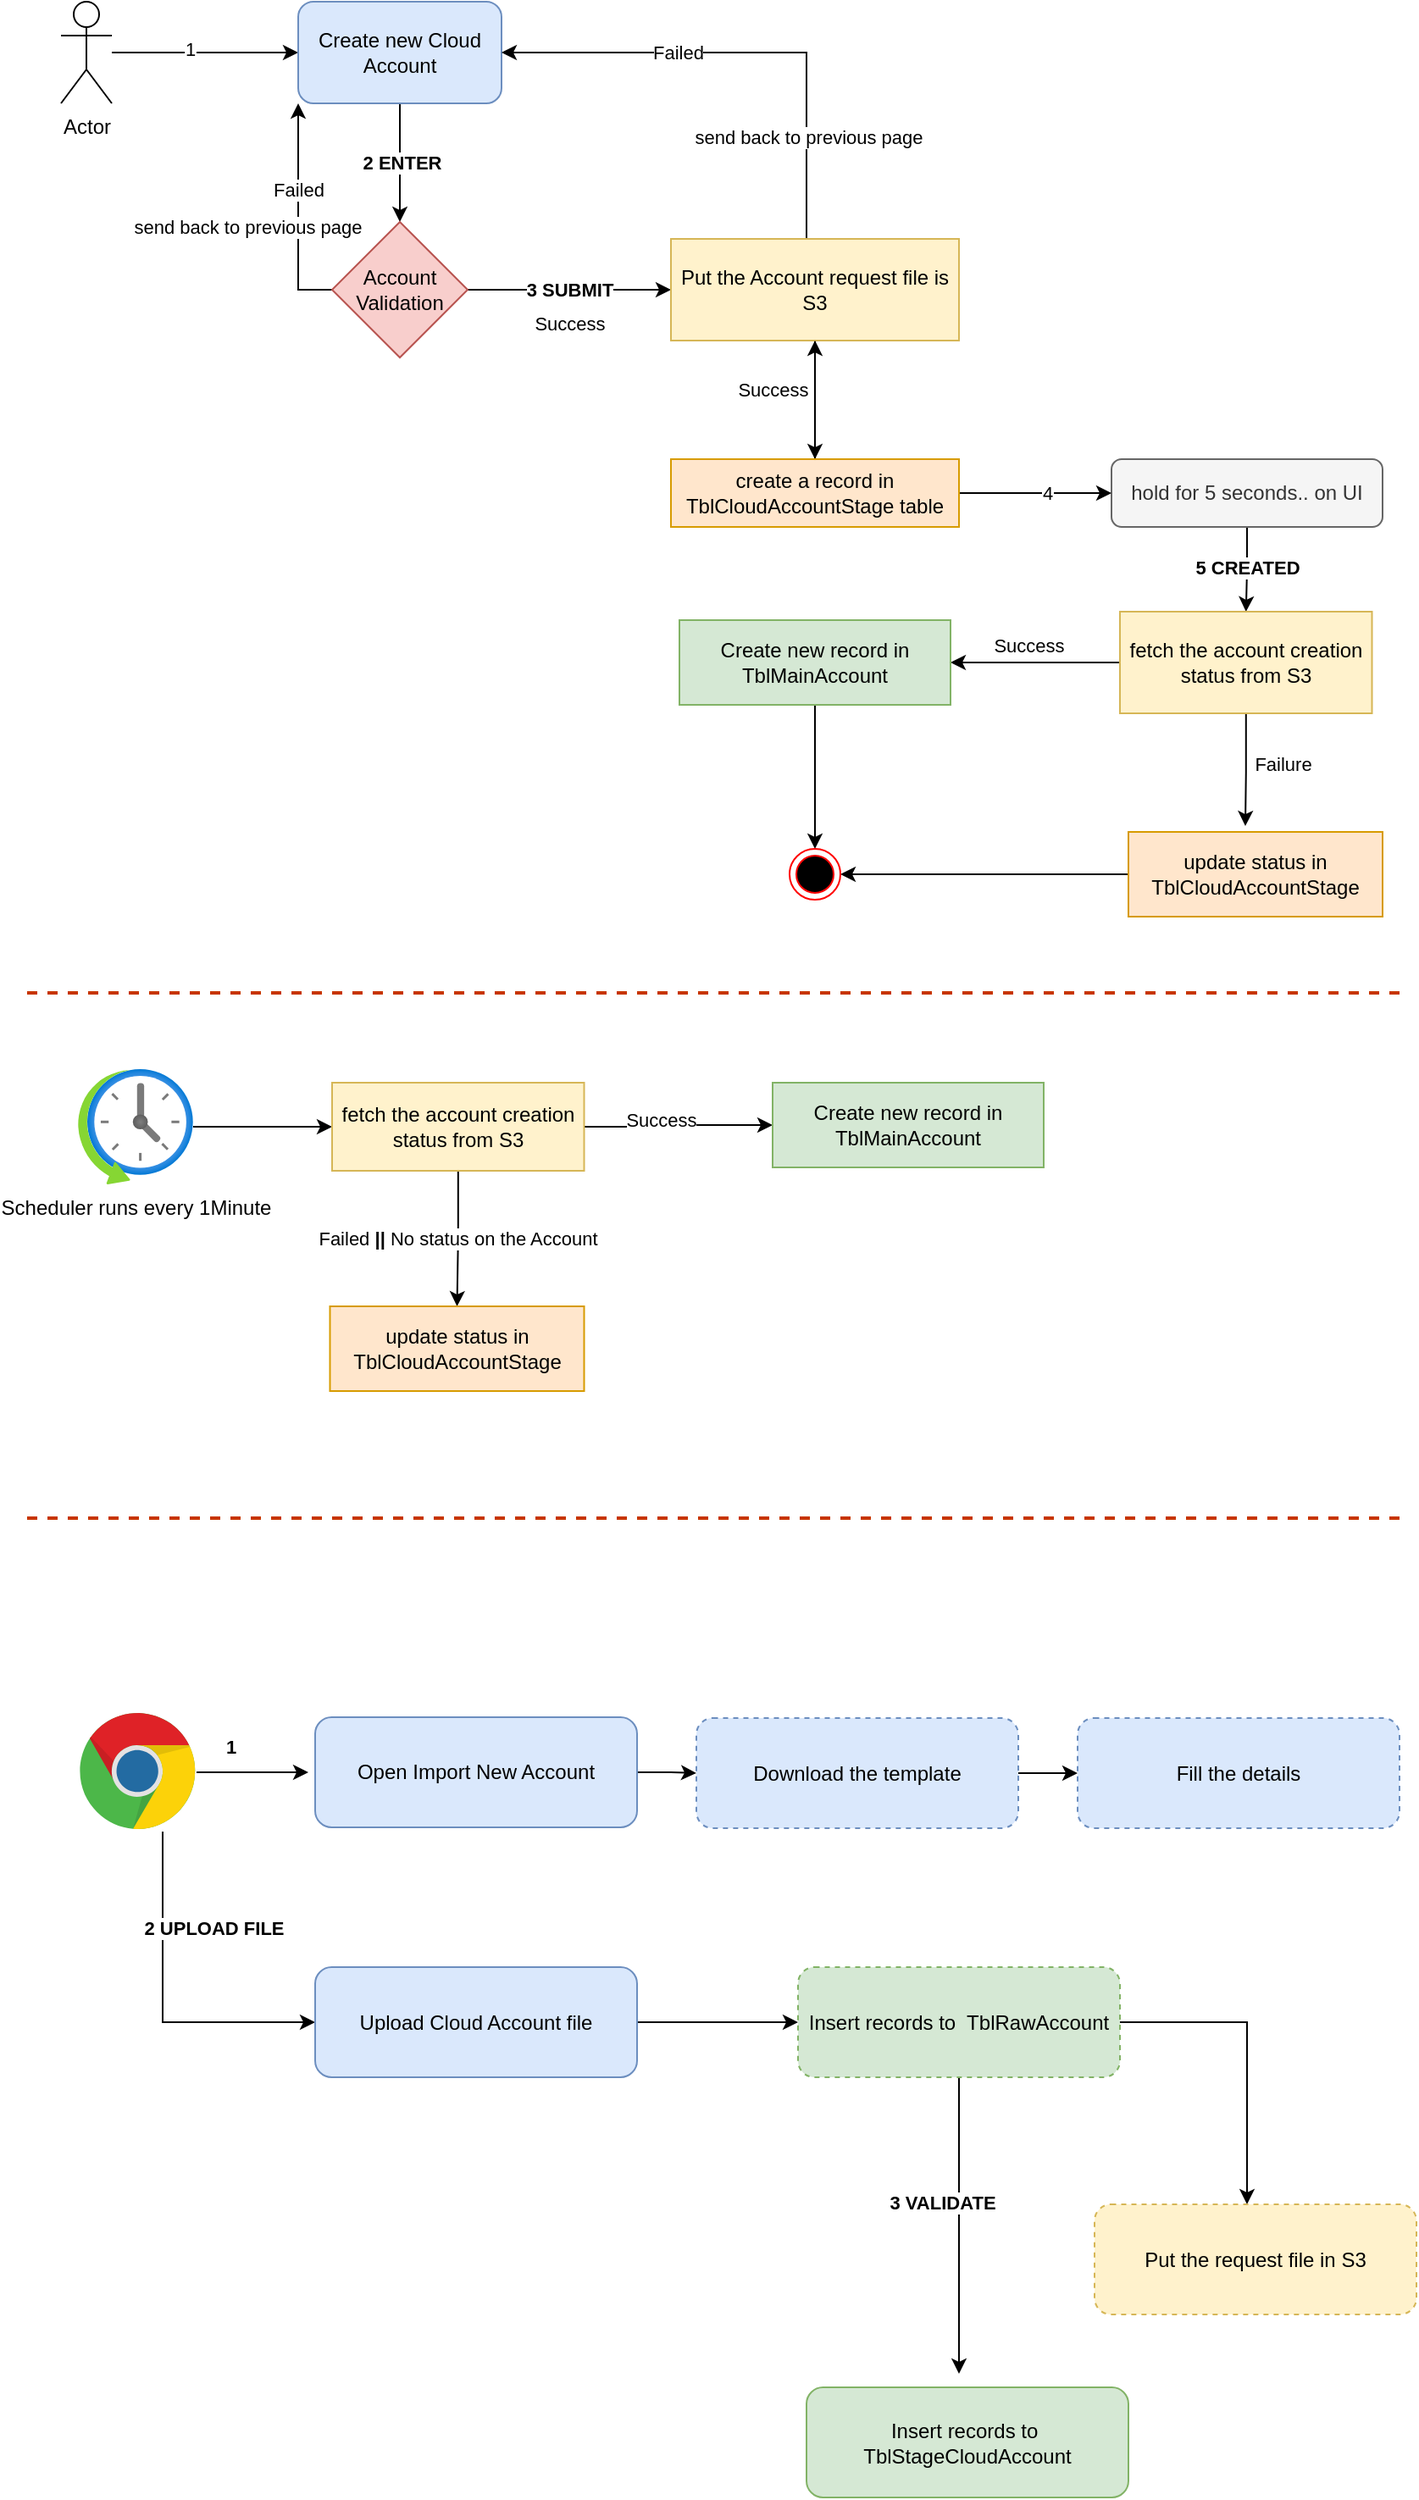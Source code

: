 <mxfile version="20.5.2" type="github" pages="2">
  <diagram id="8uqgado0AFzXxvvhK6Mf" name="Page-1">
    <mxGraphModel dx="1018" dy="588" grid="1" gridSize="10" guides="1" tooltips="1" connect="1" arrows="1" fold="1" page="1" pageScale="1" pageWidth="850" pageHeight="1100" math="0" shadow="0">
      <root>
        <mxCell id="0" />
        <mxCell id="1" parent="0" />
        <mxCell id="pcmFgGx2oCK5pUwCPBzZ-1" value="Actor" style="shape=umlActor;verticalLabelPosition=bottom;verticalAlign=top;html=1;outlineConnect=0;" parent="1" vertex="1">
          <mxGeometry x="40" y="210" width="30" height="60" as="geometry" />
        </mxCell>
        <mxCell id="pcmFgGx2oCK5pUwCPBzZ-2" value="" style="endArrow=classic;html=1;rounded=0;" parent="1" source="pcmFgGx2oCK5pUwCPBzZ-1" edge="1">
          <mxGeometry width="50" height="50" relative="1" as="geometry">
            <mxPoint x="110" y="270" as="sourcePoint" />
            <mxPoint x="180" y="240" as="targetPoint" />
          </mxGeometry>
        </mxCell>
        <mxCell id="onPUVNJoLzKqrLVPdGGp-3" value="1" style="edgeLabel;html=1;align=center;verticalAlign=middle;resizable=0;points=[];" vertex="1" connectable="0" parent="pcmFgGx2oCK5pUwCPBzZ-2">
          <mxGeometry x="-0.164" y="2" relative="1" as="geometry">
            <mxPoint as="offset" />
          </mxGeometry>
        </mxCell>
        <mxCell id="pcmFgGx2oCK5pUwCPBzZ-4" style="edgeStyle=orthogonalEdgeStyle;rounded=0;orthogonalLoop=1;jettySize=auto;html=1;exitX=0.5;exitY=1;exitDx=0;exitDy=0;" parent="1" source="pcmFgGx2oCK5pUwCPBzZ-3" edge="1">
          <mxGeometry relative="1" as="geometry">
            <mxPoint x="240" y="340" as="targetPoint" />
          </mxGeometry>
        </mxCell>
        <mxCell id="onPUVNJoLzKqrLVPdGGp-4" value="&lt;b&gt;2 ENTER&lt;/b&gt;" style="edgeLabel;html=1;align=center;verticalAlign=middle;resizable=0;points=[];" vertex="1" connectable="0" parent="pcmFgGx2oCK5pUwCPBzZ-4">
          <mxGeometry relative="1" as="geometry">
            <mxPoint as="offset" />
          </mxGeometry>
        </mxCell>
        <mxCell id="pcmFgGx2oCK5pUwCPBzZ-3" value="Create new Cloud Account" style="rounded=1;whiteSpace=wrap;html=1;fillColor=#dae8fc;strokeColor=#6c8ebf;" parent="1" vertex="1">
          <mxGeometry x="180" y="210" width="120" height="60" as="geometry" />
        </mxCell>
        <mxCell id="pcmFgGx2oCK5pUwCPBzZ-7" style="edgeStyle=orthogonalEdgeStyle;rounded=0;orthogonalLoop=1;jettySize=auto;html=1;entryX=0;entryY=0.5;entryDx=0;entryDy=0;" parent="1" source="pcmFgGx2oCK5pUwCPBzZ-5" target="pcmFgGx2oCK5pUwCPBzZ-6" edge="1">
          <mxGeometry relative="1" as="geometry" />
        </mxCell>
        <mxCell id="pcmFgGx2oCK5pUwCPBzZ-8" value="Success" style="edgeLabel;html=1;align=center;verticalAlign=middle;resizable=0;points=[];" parent="pcmFgGx2oCK5pUwCPBzZ-7" vertex="1" connectable="0">
          <mxGeometry x="-0.082" y="1" relative="1" as="geometry">
            <mxPoint x="5" y="21" as="offset" />
          </mxGeometry>
        </mxCell>
        <mxCell id="onPUVNJoLzKqrLVPdGGp-81" value="&lt;b&gt;3 SUBMIT&lt;/b&gt;" style="edgeLabel;html=1;align=center;verticalAlign=middle;resizable=0;points=[];" vertex="1" connectable="0" parent="pcmFgGx2oCK5pUwCPBzZ-7">
          <mxGeometry x="-0.233" y="-1" relative="1" as="geometry">
            <mxPoint x="14" y="-1" as="offset" />
          </mxGeometry>
        </mxCell>
        <mxCell id="pcmFgGx2oCK5pUwCPBzZ-10" style="edgeStyle=orthogonalEdgeStyle;rounded=0;orthogonalLoop=1;jettySize=auto;html=1;exitX=0;exitY=0.5;exitDx=0;exitDy=0;entryX=0;entryY=1;entryDx=0;entryDy=0;" parent="1" source="pcmFgGx2oCK5pUwCPBzZ-5" target="pcmFgGx2oCK5pUwCPBzZ-3" edge="1">
          <mxGeometry relative="1" as="geometry" />
        </mxCell>
        <mxCell id="pcmFgGx2oCK5pUwCPBzZ-11" value="Failed" style="edgeLabel;html=1;align=center;verticalAlign=middle;resizable=0;points=[];" parent="pcmFgGx2oCK5pUwCPBzZ-10" vertex="1" connectable="0">
          <mxGeometry x="0.238" relative="1" as="geometry">
            <mxPoint y="1" as="offset" />
          </mxGeometry>
        </mxCell>
        <mxCell id="onPUVNJoLzKqrLVPdGGp-37" value="send back to previous page" style="edgeLabel;html=1;align=center;verticalAlign=middle;resizable=0;points=[];" vertex="1" connectable="0" parent="pcmFgGx2oCK5pUwCPBzZ-10">
          <mxGeometry x="-0.115" y="2" relative="1" as="geometry">
            <mxPoint x="-28" as="offset" />
          </mxGeometry>
        </mxCell>
        <mxCell id="pcmFgGx2oCK5pUwCPBzZ-5" value="Account Validation" style="rhombus;whiteSpace=wrap;html=1;fillColor=#f8cecc;strokeColor=#b85450;" parent="1" vertex="1">
          <mxGeometry x="200" y="340" width="80" height="80" as="geometry" />
        </mxCell>
        <mxCell id="onPUVNJoLzKqrLVPdGGp-27" value="Failed" style="edgeStyle=orthogonalEdgeStyle;rounded=0;orthogonalLoop=1;jettySize=auto;html=1;entryX=1;entryY=0.5;entryDx=0;entryDy=0;" edge="1" parent="1" source="pcmFgGx2oCK5pUwCPBzZ-6" target="pcmFgGx2oCK5pUwCPBzZ-3">
          <mxGeometry x="0.286" relative="1" as="geometry">
            <Array as="points">
              <mxPoint x="480" y="240" />
            </Array>
            <mxPoint as="offset" />
          </mxGeometry>
        </mxCell>
        <mxCell id="onPUVNJoLzKqrLVPdGGp-36" value="send back to previous page" style="edgeLabel;html=1;align=center;verticalAlign=middle;resizable=0;points=[];" vertex="1" connectable="0" parent="onPUVNJoLzKqrLVPdGGp-27">
          <mxGeometry x="-0.583" y="-1" relative="1" as="geometry">
            <mxPoint as="offset" />
          </mxGeometry>
        </mxCell>
        <mxCell id="onPUVNJoLzKqrLVPdGGp-28" style="edgeStyle=orthogonalEdgeStyle;rounded=0;orthogonalLoop=1;jettySize=auto;html=1;exitX=0.5;exitY=1;exitDx=0;exitDy=0;entryX=0.5;entryY=0;entryDx=0;entryDy=0;" edge="1" parent="1" source="pcmFgGx2oCK5pUwCPBzZ-6" target="onPUVNJoLzKqrLVPdGGp-5">
          <mxGeometry relative="1" as="geometry">
            <Array as="points">
              <mxPoint x="485" y="450" />
              <mxPoint x="485" y="450" />
            </Array>
          </mxGeometry>
        </mxCell>
        <mxCell id="onPUVNJoLzKqrLVPdGGp-29" value="Success" style="edgeLabel;html=1;align=center;verticalAlign=middle;resizable=0;points=[];" vertex="1" connectable="0" parent="onPUVNJoLzKqrLVPdGGp-28">
          <mxGeometry x="-0.188" y="1" relative="1" as="geometry">
            <mxPoint x="-26" as="offset" />
          </mxGeometry>
        </mxCell>
        <mxCell id="pcmFgGx2oCK5pUwCPBzZ-6" value="Put the Account request file is S3" style="rounded=0;whiteSpace=wrap;html=1;fillColor=#fff2cc;strokeColor=#d6b656;" parent="1" vertex="1">
          <mxGeometry x="400" y="350" width="170" height="60" as="geometry" />
        </mxCell>
        <mxCell id="onPUVNJoLzKqrLVPdGGp-31" style="edgeStyle=orthogonalEdgeStyle;rounded=0;orthogonalLoop=1;jettySize=auto;html=1;exitX=0.5;exitY=1;exitDx=0;exitDy=0;" edge="1" parent="1" source="pcmFgGx2oCK5pUwCPBzZ-13" target="pcmFgGx2oCK5pUwCPBzZ-15">
          <mxGeometry relative="1" as="geometry" />
        </mxCell>
        <mxCell id="onPUVNJoLzKqrLVPdGGp-47" value="&lt;b&gt;5 CREATED&lt;/b&gt;" style="edgeLabel;html=1;align=center;verticalAlign=middle;resizable=0;points=[];" vertex="1" connectable="0" parent="onPUVNJoLzKqrLVPdGGp-31">
          <mxGeometry x="0.012" y="-1" relative="1" as="geometry">
            <mxPoint x="1" y="-1" as="offset" />
          </mxGeometry>
        </mxCell>
        <mxCell id="pcmFgGx2oCK5pUwCPBzZ-13" value="hold for 5 seconds.. on UI" style="rounded=1;whiteSpace=wrap;html=1;fillColor=#f5f5f5;fontColor=#333333;strokeColor=#666666;" parent="1" vertex="1">
          <mxGeometry x="660" y="480" width="160" height="40" as="geometry" />
        </mxCell>
        <mxCell id="onPUVNJoLzKqrLVPdGGp-32" value="" style="edgeStyle=orthogonalEdgeStyle;rounded=0;orthogonalLoop=1;jettySize=auto;html=1;" edge="1" parent="1" source="pcmFgGx2oCK5pUwCPBzZ-15" target="onPUVNJoLzKqrLVPdGGp-13">
          <mxGeometry relative="1" as="geometry" />
        </mxCell>
        <mxCell id="onPUVNJoLzKqrLVPdGGp-34" value="Success" style="edgeLabel;html=1;align=center;verticalAlign=middle;resizable=0;points=[];" vertex="1" connectable="0" parent="onPUVNJoLzKqrLVPdGGp-32">
          <mxGeometry x="0.08" y="1" relative="1" as="geometry">
            <mxPoint y="-11" as="offset" />
          </mxGeometry>
        </mxCell>
        <mxCell id="onPUVNJoLzKqrLVPdGGp-33" style="edgeStyle=orthogonalEdgeStyle;rounded=0;orthogonalLoop=1;jettySize=auto;html=1;entryX=0.46;entryY=-0.07;entryDx=0;entryDy=0;entryPerimeter=0;" edge="1" parent="1" source="pcmFgGx2oCK5pUwCPBzZ-15" target="onPUVNJoLzKqrLVPdGGp-17">
          <mxGeometry relative="1" as="geometry" />
        </mxCell>
        <mxCell id="onPUVNJoLzKqrLVPdGGp-35" value="Failure" style="edgeLabel;html=1;align=center;verticalAlign=middle;resizable=0;points=[];" vertex="1" connectable="0" parent="onPUVNJoLzKqrLVPdGGp-33">
          <mxGeometry x="-0.178" relative="1" as="geometry">
            <mxPoint x="21" y="2" as="offset" />
          </mxGeometry>
        </mxCell>
        <mxCell id="pcmFgGx2oCK5pUwCPBzZ-15" value="fetch the account creation status from S3" style="rounded=0;whiteSpace=wrap;html=1;fillColor=#fff2cc;strokeColor=#d6b656;" parent="1" vertex="1">
          <mxGeometry x="665" y="570" width="148.75" height="60" as="geometry" />
        </mxCell>
        <mxCell id="onPUVNJoLzKqrLVPdGGp-30" style="edgeStyle=orthogonalEdgeStyle;rounded=0;orthogonalLoop=1;jettySize=auto;html=1;exitX=1;exitY=0.5;exitDx=0;exitDy=0;" edge="1" parent="1" source="onPUVNJoLzKqrLVPdGGp-5" target="pcmFgGx2oCK5pUwCPBzZ-13">
          <mxGeometry relative="1" as="geometry" />
        </mxCell>
        <mxCell id="onPUVNJoLzKqrLVPdGGp-46" value="4" style="edgeLabel;html=1;align=center;verticalAlign=middle;resizable=0;points=[];" vertex="1" connectable="0" parent="onPUVNJoLzKqrLVPdGGp-30">
          <mxGeometry x="0.156" y="-2" relative="1" as="geometry">
            <mxPoint y="-2" as="offset" />
          </mxGeometry>
        </mxCell>
        <mxCell id="onPUVNJoLzKqrLVPdGGp-80" value="" style="edgeStyle=orthogonalEdgeStyle;rounded=0;orthogonalLoop=1;jettySize=auto;html=1;" edge="1" parent="1" source="onPUVNJoLzKqrLVPdGGp-5" target="pcmFgGx2oCK5pUwCPBzZ-6">
          <mxGeometry relative="1" as="geometry" />
        </mxCell>
        <mxCell id="onPUVNJoLzKqrLVPdGGp-5" value="create a record in TblCloudAccountStage table" style="rounded=0;whiteSpace=wrap;html=1;fillColor=#ffe6cc;strokeColor=#d79b00;" vertex="1" parent="1">
          <mxGeometry x="400" y="480" width="170" height="40" as="geometry" />
        </mxCell>
        <mxCell id="onPUVNJoLzKqrLVPdGGp-40" style="edgeStyle=orthogonalEdgeStyle;rounded=0;orthogonalLoop=1;jettySize=auto;html=1;exitX=0.5;exitY=1;exitDx=0;exitDy=0;" edge="1" parent="1" source="onPUVNJoLzKqrLVPdGGp-13">
          <mxGeometry relative="1" as="geometry">
            <mxPoint x="485" y="710" as="targetPoint" />
          </mxGeometry>
        </mxCell>
        <mxCell id="onPUVNJoLzKqrLVPdGGp-13" value="Create new record in TblMainAccount" style="rounded=0;whiteSpace=wrap;html=1;fillColor=#d5e8d4;strokeColor=#82b366;" vertex="1" parent="1">
          <mxGeometry x="405" y="575" width="160" height="50" as="geometry" />
        </mxCell>
        <mxCell id="onPUVNJoLzKqrLVPdGGp-42" style="edgeStyle=orthogonalEdgeStyle;rounded=0;orthogonalLoop=1;jettySize=auto;html=1;" edge="1" parent="1" source="onPUVNJoLzKqrLVPdGGp-17">
          <mxGeometry relative="1" as="geometry">
            <mxPoint x="500" y="725" as="targetPoint" />
          </mxGeometry>
        </mxCell>
        <mxCell id="onPUVNJoLzKqrLVPdGGp-17" value="update status in TblCloudAccountStage" style="rounded=0;whiteSpace=wrap;html=1;fillColor=#ffe6cc;strokeColor=#d79b00;" vertex="1" parent="1">
          <mxGeometry x="670" y="700" width="150" height="50" as="geometry" />
        </mxCell>
        <mxCell id="onPUVNJoLzKqrLVPdGGp-49" style="edgeStyle=orthogonalEdgeStyle;rounded=0;orthogonalLoop=1;jettySize=auto;html=1;entryX=0;entryY=0.5;entryDx=0;entryDy=0;" edge="1" parent="1" source="onPUVNJoLzKqrLVPdGGp-38" target="onPUVNJoLzKqrLVPdGGp-50">
          <mxGeometry relative="1" as="geometry">
            <mxPoint x="176" y="874" as="targetPoint" />
          </mxGeometry>
        </mxCell>
        <mxCell id="onPUVNJoLzKqrLVPdGGp-38" value="Scheduler runs every 1Minute" style="aspect=fixed;html=1;points=[];align=center;image;fontSize=12;image=img/lib/azure2/general/Scheduler.svg;" vertex="1" parent="1">
          <mxGeometry x="50" y="840" width="68" height="68" as="geometry" />
        </mxCell>
        <mxCell id="onPUVNJoLzKqrLVPdGGp-44" value="" style="ellipse;html=1;shape=endState;fillColor=#000000;strokeColor=#ff0000;" vertex="1" parent="1">
          <mxGeometry x="470" y="710" width="30" height="30" as="geometry" />
        </mxCell>
        <mxCell id="onPUVNJoLzKqrLVPdGGp-52" value="Failed&lt;b&gt;&amp;nbsp;||&amp;nbsp;&lt;/b&gt;No status on the Account" style="edgeStyle=orthogonalEdgeStyle;rounded=0;orthogonalLoop=1;jettySize=auto;html=1;entryX=0.5;entryY=0;entryDx=0;entryDy=0;" edge="1" parent="1" source="onPUVNJoLzKqrLVPdGGp-50" target="onPUVNJoLzKqrLVPdGGp-51">
          <mxGeometry relative="1" as="geometry" />
        </mxCell>
        <mxCell id="onPUVNJoLzKqrLVPdGGp-54" style="edgeStyle=orthogonalEdgeStyle;rounded=0;orthogonalLoop=1;jettySize=auto;html=1;exitX=1;exitY=0.5;exitDx=0;exitDy=0;entryX=0;entryY=0.5;entryDx=0;entryDy=0;" edge="1" parent="1" source="onPUVNJoLzKqrLVPdGGp-50" target="onPUVNJoLzKqrLVPdGGp-53">
          <mxGeometry relative="1" as="geometry" />
        </mxCell>
        <mxCell id="onPUVNJoLzKqrLVPdGGp-55" value="Success" style="edgeLabel;html=1;align=center;verticalAlign=middle;resizable=0;points=[];" vertex="1" connectable="0" parent="onPUVNJoLzKqrLVPdGGp-54">
          <mxGeometry x="-0.204" y="-3" relative="1" as="geometry">
            <mxPoint y="-7" as="offset" />
          </mxGeometry>
        </mxCell>
        <mxCell id="onPUVNJoLzKqrLVPdGGp-50" value="fetch the account creation status from S3" style="rounded=0;whiteSpace=wrap;html=1;fillColor=#fff2cc;strokeColor=#d6b656;" vertex="1" parent="1">
          <mxGeometry x="200" y="848" width="148.75" height="52" as="geometry" />
        </mxCell>
        <mxCell id="onPUVNJoLzKqrLVPdGGp-51" value="update status in TblCloudAccountStage" style="rounded=0;whiteSpace=wrap;html=1;fillColor=#ffe6cc;strokeColor=#d79b00;" vertex="1" parent="1">
          <mxGeometry x="198.75" y="980" width="150" height="50" as="geometry" />
        </mxCell>
        <mxCell id="onPUVNJoLzKqrLVPdGGp-53" value="Create new record in TblMainAccount" style="rounded=0;whiteSpace=wrap;html=1;fillColor=#d5e8d4;strokeColor=#82b366;" vertex="1" parent="1">
          <mxGeometry x="460" y="848" width="160" height="50" as="geometry" />
        </mxCell>
        <mxCell id="onPUVNJoLzKqrLVPdGGp-61" style="edgeStyle=orthogonalEdgeStyle;rounded=0;orthogonalLoop=1;jettySize=auto;html=1;" edge="1" parent="1" source="onPUVNJoLzKqrLVPdGGp-56">
          <mxGeometry relative="1" as="geometry">
            <mxPoint x="186" y="1255" as="targetPoint" />
          </mxGeometry>
        </mxCell>
        <mxCell id="onPUVNJoLzKqrLVPdGGp-68" value="&lt;b&gt;1&lt;/b&gt;" style="edgeLabel;html=1;align=center;verticalAlign=middle;resizable=0;points=[];" vertex="1" connectable="0" parent="onPUVNJoLzKqrLVPdGGp-61">
          <mxGeometry x="-0.091" y="-2" relative="1" as="geometry">
            <mxPoint x="-10" y="-17" as="offset" />
          </mxGeometry>
        </mxCell>
        <mxCell id="onPUVNJoLzKqrLVPdGGp-72" style="edgeStyle=orthogonalEdgeStyle;rounded=0;orthogonalLoop=1;jettySize=auto;html=1;entryX=0;entryY=0.5;entryDx=0;entryDy=0;" edge="1" parent="1" source="onPUVNJoLzKqrLVPdGGp-56" target="onPUVNJoLzKqrLVPdGGp-62">
          <mxGeometry relative="1" as="geometry">
            <Array as="points">
              <mxPoint x="100" y="1403" />
            </Array>
          </mxGeometry>
        </mxCell>
        <mxCell id="onPUVNJoLzKqrLVPdGGp-73" value="&lt;b&gt;2 UPLOAD FILE&lt;/b&gt;" style="edgeLabel;html=1;align=center;verticalAlign=middle;resizable=0;points=[];" vertex="1" connectable="0" parent="onPUVNJoLzKqrLVPdGGp-72">
          <mxGeometry x="-0.438" y="-2" relative="1" as="geometry">
            <mxPoint x="32" as="offset" />
          </mxGeometry>
        </mxCell>
        <mxCell id="onPUVNJoLzKqrLVPdGGp-56" value="" style="dashed=0;outlineConnect=0;html=1;align=center;labelPosition=center;verticalLabelPosition=bottom;verticalAlign=top;shape=mxgraph.weblogos.chrome" vertex="1" parent="1">
          <mxGeometry x="51.2" y="1220" width="68.8" height="70" as="geometry" />
        </mxCell>
        <mxCell id="onPUVNJoLzKqrLVPdGGp-57" value="" style="line;strokeWidth=2;html=1;fillColor=#fa6800;strokeColor=#C73500;fontColor=#000000;dashed=1;" vertex="1" parent="1">
          <mxGeometry x="20" y="790" width="810" height="10" as="geometry" />
        </mxCell>
        <mxCell id="onPUVNJoLzKqrLVPdGGp-59" value="" style="line;strokeWidth=2;html=1;fillColor=#fa6800;strokeColor=#C73500;fontColor=#000000;dashed=1;" vertex="1" parent="1">
          <mxGeometry x="20" y="1100" width="810" height="10" as="geometry" />
        </mxCell>
        <mxCell id="onPUVNJoLzKqrLVPdGGp-78" style="edgeStyle=orthogonalEdgeStyle;rounded=0;orthogonalLoop=1;jettySize=auto;html=1;" edge="1" parent="1" source="onPUVNJoLzKqrLVPdGGp-62" target="onPUVNJoLzKqrLVPdGGp-77">
          <mxGeometry relative="1" as="geometry" />
        </mxCell>
        <mxCell id="onPUVNJoLzKqrLVPdGGp-62" value="Upload Cloud Account file" style="rounded=1;whiteSpace=wrap;html=1;fillColor=#dae8fc;strokeColor=#6c8ebf;" vertex="1" parent="1">
          <mxGeometry x="190" y="1370" width="190" height="65" as="geometry" />
        </mxCell>
        <mxCell id="onPUVNJoLzKqrLVPdGGp-65" style="edgeStyle=orthogonalEdgeStyle;rounded=0;orthogonalLoop=1;jettySize=auto;html=1;" edge="1" parent="1" source="onPUVNJoLzKqrLVPdGGp-63" target="onPUVNJoLzKqrLVPdGGp-64">
          <mxGeometry relative="1" as="geometry" />
        </mxCell>
        <mxCell id="onPUVNJoLzKqrLVPdGGp-63" value="Open Import New Account" style="rounded=1;whiteSpace=wrap;html=1;fillColor=#dae8fc;strokeColor=#6c8ebf;" vertex="1" parent="1">
          <mxGeometry x="190" y="1222.5" width="190" height="65" as="geometry" />
        </mxCell>
        <mxCell id="onPUVNJoLzKqrLVPdGGp-67" style="edgeStyle=orthogonalEdgeStyle;rounded=0;orthogonalLoop=1;jettySize=auto;html=1;" edge="1" parent="1" source="onPUVNJoLzKqrLVPdGGp-64" target="onPUVNJoLzKqrLVPdGGp-66">
          <mxGeometry relative="1" as="geometry" />
        </mxCell>
        <mxCell id="onPUVNJoLzKqrLVPdGGp-64" value="Download the template" style="rounded=1;whiteSpace=wrap;html=1;fillColor=#dae8fc;strokeColor=#6c8ebf;dashed=1;" vertex="1" parent="1">
          <mxGeometry x="415" y="1223" width="190" height="65" as="geometry" />
        </mxCell>
        <mxCell id="onPUVNJoLzKqrLVPdGGp-66" value="Fill the details" style="rounded=1;whiteSpace=wrap;html=1;fillColor=#dae8fc;strokeColor=#6c8ebf;dashed=1;" vertex="1" parent="1">
          <mxGeometry x="640" y="1223" width="190" height="65" as="geometry" />
        </mxCell>
        <mxCell id="onPUVNJoLzKqrLVPdGGp-87" style="edgeStyle=orthogonalEdgeStyle;rounded=0;orthogonalLoop=1;jettySize=auto;html=1;exitX=0.5;exitY=1;exitDx=0;exitDy=0;" edge="1" parent="1" source="onPUVNJoLzKqrLVPdGGp-77">
          <mxGeometry relative="1" as="geometry">
            <mxPoint x="570" y="1610" as="targetPoint" />
            <Array as="points">
              <mxPoint x="570" y="1600" />
              <mxPoint x="570" y="1600" />
            </Array>
          </mxGeometry>
        </mxCell>
        <mxCell id="onPUVNJoLzKqrLVPdGGp-88" value="&lt;b&gt;3 VALIDATE&lt;/b&gt;" style="edgeLabel;html=1;align=center;verticalAlign=middle;resizable=0;points=[];" vertex="1" connectable="0" parent="onPUVNJoLzKqrLVPdGGp-87">
          <mxGeometry x="-0.16" y="1" relative="1" as="geometry">
            <mxPoint x="-11" as="offset" />
          </mxGeometry>
        </mxCell>
        <mxCell id="onPUVNJoLzKqrLVPdGGp-102" style="edgeStyle=orthogonalEdgeStyle;rounded=0;orthogonalLoop=1;jettySize=auto;html=1;" edge="1" parent="1" source="onPUVNJoLzKqrLVPdGGp-77" target="onPUVNJoLzKqrLVPdGGp-101">
          <mxGeometry relative="1" as="geometry">
            <Array as="points">
              <mxPoint x="740" y="1403" />
            </Array>
          </mxGeometry>
        </mxCell>
        <mxCell id="onPUVNJoLzKqrLVPdGGp-77" value="Insert records to&amp;nbsp; TblRawAccount" style="rounded=1;whiteSpace=wrap;html=1;fillColor=#d5e8d4;strokeColor=#82b366;dashed=1;" vertex="1" parent="1">
          <mxGeometry x="475" y="1370" width="190" height="65" as="geometry" />
        </mxCell>
        <mxCell id="onPUVNJoLzKqrLVPdGGp-97" value="Insert records to&amp;nbsp; TblStageCloudAccount" style="rounded=1;whiteSpace=wrap;html=1;fillColor=#d5e8d4;strokeColor=#82b366;" vertex="1" parent="1">
          <mxGeometry x="480" y="1618" width="190" height="65" as="geometry" />
        </mxCell>
        <mxCell id="onPUVNJoLzKqrLVPdGGp-101" value="Put the request file in S3" style="rounded=1;whiteSpace=wrap;html=1;fillColor=#fff2cc;strokeColor=#d6b656;dashed=1;" vertex="1" parent="1">
          <mxGeometry x="650" y="1510" width="190" height="65" as="geometry" />
        </mxCell>
      </root>
    </mxGraphModel>
  </diagram>
  <diagram id="WPXmWxR6_oQTRzcOLMHB" name="Page-2">
    <mxGraphModel dx="1868" dy="588" grid="1" gridSize="10" guides="1" tooltips="1" connect="1" arrows="1" fold="1" page="1" pageScale="1" pageWidth="850" pageHeight="1100" math="0" shadow="0">
      <root>
        <mxCell id="0" />
        <mxCell id="1" parent="0" />
        <mxCell id="m65-xue7yqfySkY63nyv-6" style="edgeStyle=orthogonalEdgeStyle;rounded=0;orthogonalLoop=1;jettySize=auto;html=1;exitX=0.5;exitY=1;exitDx=0;exitDy=0;strokeColor=none;" parent="1" source="m65-xue7yqfySkY63nyv-1" edge="1">
          <mxGeometry relative="1" as="geometry">
            <mxPoint x="90" y="500" as="targetPoint" />
            <Array as="points">
              <mxPoint x="90" y="430" />
              <mxPoint x="90" y="430" />
            </Array>
          </mxGeometry>
        </mxCell>
        <mxCell id="m65-xue7yqfySkY63nyv-1" value="UI" style="html=1;fillColor=#d5e8d4;strokeColor=#82b366;" parent="1" vertex="1">
          <mxGeometry x="30" y="120" width="120" height="70" as="geometry" />
        </mxCell>
        <mxCell id="m65-xue7yqfySkY63nyv-2" value="Controller/Service" style="html=1;fillColor=#ffe6cc;strokeColor=#d79b00;" parent="1" vertex="1">
          <mxGeometry x="270" y="120" width="120" height="70" as="geometry" />
        </mxCell>
        <mxCell id="m65-xue7yqfySkY63nyv-4" value="Database" style="strokeWidth=2;html=1;shape=mxgraph.flowchart.database;whiteSpace=wrap;fillColor=#f0a30a;strokeColor=#BD7000;fontColor=#000000;" parent="1" vertex="1">
          <mxGeometry x="490" y="120" width="70" height="75" as="geometry" />
        </mxCell>
        <mxCell id="m65-xue7yqfySkY63nyv-5" value="" style="sketch=0;points=[[0,0,0],[0.25,0,0],[0.5,0,0],[0.75,0,0],[1,0,0],[0,1,0],[0.25,1,0],[0.5,1,0],[0.75,1,0],[1,1,0],[0,0.25,0],[0,0.5,0],[0,0.75,0],[1,0.25,0],[1,0.5,0],[1,0.75,0]];outlineConnect=0;fontColor=#232F3E;gradientColor=#60A337;gradientDirection=north;fillColor=#277116;strokeColor=#ffffff;dashed=0;verticalLabelPosition=bottom;verticalAlign=top;align=center;html=1;fontSize=12;fontStyle=0;aspect=fixed;shape=mxgraph.aws4.resourceIcon;resIcon=mxgraph.aws4.s3;" parent="1" vertex="1">
          <mxGeometry x="670" y="120" width="78" height="78" as="geometry" />
        </mxCell>
        <mxCell id="m65-xue7yqfySkY63nyv-20" value="&lt;blockquote style=&quot;margin: 0 0 0 40px; border: none; padding: 0px;&quot;&gt;&lt;/blockquote&gt;&lt;span style=&quot;background-color: initial;&quot;&gt;CloudProvider&lt;/span&gt;&lt;br&gt;&lt;span style=&quot;background-color: initial;&quot;&gt;AccountName&lt;/span&gt;&lt;br&gt;&lt;span style=&quot;background-color: initial;&quot;&gt;Email&lt;br&gt;&lt;/span&gt;InfraId&lt;br&gt;Role&lt;br&gt;OU&lt;br&gt;&lt;blockquote style=&quot;margin: 0 0 0 40px; border: none; padding: 0px;&quot;&gt;&lt;/blockquote&gt;" style="shape=note;whiteSpace=wrap;html=1;backgroundOutline=1;darkOpacity=0.05;align=left;" parent="1" vertex="1">
          <mxGeometry x="-80" y="195" width="120" height="100" as="geometry" />
        </mxCell>
        <mxCell id="m65-xue7yqfySkY63nyv-24" value="" style="html=1;points=[];perimeter=orthogonalPerimeter;dashed=1;" parent="1" vertex="1">
          <mxGeometry x="80" y="190" width="10" height="670" as="geometry" />
        </mxCell>
        <mxCell id="m65-xue7yqfySkY63nyv-25" value="" style="html=1;points=[];perimeter=orthogonalPerimeter;dashed=1;" parent="1" vertex="1">
          <mxGeometry x="520" y="195" width="10" height="525" as="geometry" />
        </mxCell>
        <mxCell id="m65-xue7yqfySkY63nyv-26" value="" style="html=1;points=[];perimeter=orthogonalPerimeter;dashed=1;" parent="1" vertex="1">
          <mxGeometry x="704" y="200" width="10" height="680" as="geometry" />
        </mxCell>
        <mxCell id="m65-xue7yqfySkY63nyv-28" value="Account Validation" style="edgeStyle=orthogonalEdgeStyle;html=1;align=left;spacingLeft=2;endArrow=block;rounded=0;entryX=1;entryY=0;strokeColor=default;" parent="1" edge="1">
          <mxGeometry relative="1" as="geometry">
            <mxPoint x="330" y="330" as="sourcePoint" />
            <Array as="points">
              <mxPoint x="360" y="330" />
            </Array>
            <mxPoint x="335" y="350" as="targetPoint" />
          </mxGeometry>
        </mxCell>
        <mxCell id="m65-xue7yqfySkY63nyv-35" value="If account validation fails" style="html=1;verticalAlign=bottom;endArrow=open;dashed=1;endSize=8;rounded=0;strokeColor=default;" parent="1" edge="1">
          <mxGeometry relative="1" as="geometry">
            <mxPoint x="310" y="380" as="sourcePoint" />
            <mxPoint x="90" y="380" as="targetPoint" />
          </mxGeometry>
        </mxCell>
        <mxCell id="m65-xue7yqfySkY63nyv-36" value="validate account" style="html=1;verticalAlign=bottom;endArrow=block;rounded=0;strokeColor=default;dashed=1;" parent="1" edge="1">
          <mxGeometry width="80" relative="1" as="geometry">
            <mxPoint x="330" y="320" as="sourcePoint" />
            <mxPoint x="510" y="320" as="targetPoint" />
          </mxGeometry>
        </mxCell>
        <mxCell id="m65-xue7yqfySkY63nyv-37" value="&lt;font style=&quot;font-size: 10px;&quot;&gt;Create Account CSV file [&lt;b&gt;&lt;font style=&quot;font-size: 10px;&quot; color=&quot;#ff9933&quot;&gt;new-account-accountName+CloudProvider.csv&lt;/font&gt;&lt;/b&gt;]&lt;/font&gt;" style="html=1;verticalAlign=bottom;endArrow=block;rounded=0;strokeColor=default;" parent="1" edge="1">
          <mxGeometry width="80" relative="1" as="geometry">
            <mxPoint x="340" y="520" as="sourcePoint" />
            <mxPoint x="700" y="518" as="targetPoint" />
          </mxGeometry>
        </mxCell>
        <mxCell id="m65-xue7yqfySkY63nyv-40" value="&lt;font style=&quot;font-size: 11px;&quot;&gt;&lt;font style=&quot;font-size: 11px;&quot; color=&quot;#1a1a1a&quot;&gt;save new-account details in _satge table&lt;/font&gt;&amp;nbsp;&lt;/font&gt;" style="html=1;verticalAlign=bottom;endArrow=block;rounded=0;strokeColor=default;fontColor=#FF9933;align=left;" parent="1" edge="1">
          <mxGeometry x="-0.895" y="10" width="80" relative="1" as="geometry">
            <mxPoint x="340" y="570" as="sourcePoint" />
            <mxPoint x="510" y="570" as="targetPoint" />
            <mxPoint as="offset" />
          </mxGeometry>
        </mxCell>
        <mxCell id="m65-xue7yqfySkY63nyv-41" value="&lt;font style=&quot;font-size: 11px;&quot;&gt;display Error message&lt;/font&gt;" style="text;html=1;align=center;verticalAlign=middle;resizable=0;points=[];autosize=1;strokeColor=none;fillColor=none;fontSize=10;fontColor=#1A1A1A;strokeWidth=4;" parent="1" vertex="1">
          <mxGeometry x="125" y="375" width="130" height="30" as="geometry" />
        </mxCell>
        <mxCell id="m65-xue7yqfySkY63nyv-48" value="get the account creation status" style="html=1;verticalAlign=bottom;endArrow=block;rounded=0;strokeColor=default;fontSize=11;fontColor=#1A1A1A;" parent="1" edge="1">
          <mxGeometry width="80" relative="1" as="geometry">
            <mxPoint x="100" y="720" as="sourcePoint" />
            <mxPoint x="310" y="717" as="targetPoint" />
          </mxGeometry>
        </mxCell>
        <mxCell id="m65-xue7yqfySkY63nyv-49" value="Submit" style="html=1;verticalAlign=bottom;endArrow=block;rounded=0;strokeColor=default;fontSize=11;fontColor=#1A1A1A;" parent="1" edge="1">
          <mxGeometry width="80" relative="1" as="geometry">
            <mxPoint x="100" y="486" as="sourcePoint" />
            <mxPoint x="310" y="486" as="targetPoint" />
          </mxGeometry>
        </mxCell>
        <mxCell id="m65-xue7yqfySkY63nyv-54" value="&lt;font color=&quot;#000000&quot;&gt;Enter&lt;/font&gt;" style="html=1;verticalAlign=bottom;endArrow=block;rounded=0;strokeColor=default;fontSize=11;fontColor=#FF3333;" parent="1" edge="1">
          <mxGeometry width="80" relative="1" as="geometry">
            <mxPoint x="90" y="290" as="sourcePoint" />
            <mxPoint x="310" y="290" as="targetPoint" />
          </mxGeometry>
        </mxCell>
        <mxCell id="m65-xue7yqfySkY63nyv-57" value="&lt;span style=&quot;color: rgb(26, 26, 26);&quot;&gt;Display Account Creation progress.. message&lt;/span&gt;" style="html=1;verticalAlign=bottom;endArrow=block;rounded=0;strokeColor=default;fontSize=11;fontColor=#FF3333;align=center;" parent="1" edge="1">
          <mxGeometry x="0.049" y="-15" width="80" relative="1" as="geometry">
            <mxPoint x="310" y="625" as="sourcePoint" />
            <mxPoint x="100" y="625" as="targetPoint" />
            <mxPoint as="offset" />
          </mxGeometry>
        </mxCell>
        <mxCell id="m65-xue7yqfySkY63nyv-58" value="" style="html=1;points=[];perimeter=orthogonalPerimeter;dashed=1;strokeWidth=1;fontSize=11;fontColor=#000000;" parent="1" vertex="1">
          <mxGeometry x="520" y="750" width="10" height="260" as="geometry" />
        </mxCell>
        <mxCell id="m65-xue7yqfySkY63nyv-59" value="get new-account-creation status" style="html=1;verticalAlign=bottom;endArrow=block;rounded=0;strokeColor=default;fontSize=11;fontColor=#000000;" parent="1" edge="1">
          <mxGeometry width="80" relative="1" as="geometry">
            <mxPoint x="330" y="740" as="sourcePoint" />
            <mxPoint x="700" y="740" as="targetPoint" />
          </mxGeometry>
        </mxCell>
        <mxCell id="m65-xue7yqfySkY63nyv-60" value="account-creation status response" style="html=1;verticalAlign=bottom;endArrow=open;dashed=1;endSize=8;rounded=0;strokeColor=default;fontSize=11;fontColor=#000000;entryX=1.4;entryY=0.618;entryDx=0;entryDy=0;entryPerimeter=0;" parent="1" edge="1">
          <mxGeometry relative="1" as="geometry">
            <mxPoint x="700" y="780" as="sourcePoint" />
            <mxPoint x="334" y="783.28" as="targetPoint" />
          </mxGeometry>
        </mxCell>
        <mxCell id="m65-xue7yqfySkY63nyv-61" value="&lt;font color=&quot;#006600&quot;&gt;if account creation success -&amp;nbsp;&lt;br&gt;delete _stage record&lt;br&gt;insert in master_account table&lt;/font&gt;" style="html=1;verticalAlign=bottom;endArrow=block;rounded=0;strokeColor=default;fontSize=11;fontColor=#000000;entryX=0.1;entryY=0.358;entryDx=0;entryDy=0;entryPerimeter=0;exitX=1.1;exitY=0.681;exitDx=0;exitDy=0;exitPerimeter=0;" parent="1" target="m65-xue7yqfySkY63nyv-58" edge="1">
          <mxGeometry x="0.042" y="3" width="80" relative="1" as="geometry">
            <mxPoint x="331" y="843.76" as="sourcePoint" />
            <mxPoint x="410" y="820" as="targetPoint" />
            <mxPoint as="offset" />
          </mxGeometry>
        </mxCell>
        <mxCell id="m65-xue7yqfySkY63nyv-62" value="&lt;font color=&quot;#cc0000&quot;&gt;If account creation failed&lt;br&gt;update _satge table with error status&lt;/font&gt;" style="html=1;verticalAlign=bottom;endArrow=block;rounded=0;strokeColor=default;fontSize=11;fontColor=#000000;entryX=0.1;entryY=0.617;entryDx=0;entryDy=0;entryPerimeter=0;" parent="1" target="m65-xue7yqfySkY63nyv-58" edge="1">
          <mxGeometry width="80" relative="1" as="geometry">
            <mxPoint x="330" y="910" as="sourcePoint" />
            <mxPoint x="410" y="910" as="targetPoint" />
          </mxGeometry>
        </mxCell>
        <mxCell id="m65-xue7yqfySkY63nyv-63" value="" style="html=1;points=[];perimeter=orthogonalPerimeter;dashed=1;strokeWidth=1;fontSize=11;fontColor=#000000;" parent="1" vertex="1">
          <mxGeometry x="80" y="900" width="10" height="310" as="geometry" />
        </mxCell>
        <mxCell id="m65-xue7yqfySkY63nyv-66" value="&lt;font color=&quot;#006600&quot;&gt;display the status and allow &lt;br&gt;user to close the pop-up&lt;/font&gt;" style="html=1;verticalAlign=bottom;endArrow=block;rounded=0;strokeColor=default;fontSize=11;fontColor=#CC0000;entryX=1.3;entryY=0.206;entryDx=0;entryDy=0;entryPerimeter=0;exitX=-0.4;exitY=0.805;exitDx=0;exitDy=0;exitPerimeter=0;" parent="1" target="m65-xue7yqfySkY63nyv-63" edge="1">
          <mxGeometry width="80" relative="1" as="geometry">
            <mxPoint x="316" y="962.8" as="sourcePoint" />
            <mxPoint x="210" y="950" as="targetPoint" />
          </mxGeometry>
        </mxCell>
        <mxCell id="m65-xue7yqfySkY63nyv-67" value="" style="html=1;points=[];perimeter=orthogonalPerimeter;dashed=1;strokeWidth=1;fontSize=11;fontColor=#006600;" parent="1" vertex="1">
          <mxGeometry x="320" y="190" width="10" height="240" as="geometry" />
        </mxCell>
        <mxCell id="m65-xue7yqfySkY63nyv-68" value="" style="html=1;points=[];perimeter=orthogonalPerimeter;dashed=1;strokeWidth=1;fontSize=11;fontColor=#006600;" parent="1" vertex="1">
          <mxGeometry x="320" y="440" width="10" height="240" as="geometry" />
        </mxCell>
        <mxCell id="m65-xue7yqfySkY63nyv-69" value="" style="html=1;points=[];perimeter=orthogonalPerimeter;dashed=1;strokeWidth=1;fontSize=11;fontColor=#006600;" parent="1" vertex="1">
          <mxGeometry x="320" y="690" width="10" height="300" as="geometry" />
        </mxCell>
        <mxCell id="m65-xue7yqfySkY63nyv-70" value="" style="html=1;points=[];perimeter=orthogonalPerimeter;dashed=1;strokeWidth=1;fontSize=11;fontColor=#006600;" parent="1" vertex="1">
          <mxGeometry x="320" y="1000" width="10" height="300" as="geometry" />
        </mxCell>
        <mxCell id="m65-xue7yqfySkY63nyv-71" value="" style="verticalLabelPosition=bottom;html=1;verticalAlign=top;align=center;strokeColor=none;fillColor=#00BEF2;shape=mxgraph.azure.scheduler;pointerEvents=1;dashed=1;strokeWidth=1;fontSize=11;fontColor=#006600;" parent="1" vertex="1">
          <mxGeometry x="280" y="1070" width="40" height="50" as="geometry" />
        </mxCell>
        <mxCell id="m65-xue7yqfySkY63nyv-72" value="" style="html=1;points=[];perimeter=orthogonalPerimeter;dashed=1;strokeWidth=1;fontSize=11;fontColor=#006600;" parent="1" vertex="1">
          <mxGeometry x="520" y="1180" width="10" height="370" as="geometry" />
        </mxCell>
        <mxCell id="m65-xue7yqfySkY63nyv-74" value="&lt;font color=&quot;#000000&quot;&gt;Scheduler to fetch the account &lt;br&gt;creation status from S3&lt;/font&gt;" style="html=1;verticalAlign=bottom;endArrow=block;rounded=0;strokeColor=default;fontSize=11;fontColor=#006600;exitX=1.1;exitY=0.395;exitDx=0;exitDy=0;exitPerimeter=0;" parent="1" source="m65-xue7yqfySkY63nyv-70" edge="1">
          <mxGeometry width="80" relative="1" as="geometry">
            <mxPoint x="350" y="1120" as="sourcePoint" />
            <mxPoint x="700" y="1119" as="targetPoint" />
          </mxGeometry>
        </mxCell>
        <mxCell id="m65-xue7yqfySkY63nyv-75" value="" style="html=1;points=[];perimeter=orthogonalPerimeter;dashed=1;strokeWidth=1;fontSize=11;fontColor=#006600;" parent="1" vertex="1">
          <mxGeometry x="704" y="1010" width="10" height="300" as="geometry" />
        </mxCell>
        <mxCell id="m65-xue7yqfySkY63nyv-76" value="account status response" style="html=1;verticalAlign=bottom;endArrow=open;dashed=1;endSize=8;rounded=0;strokeColor=default;fontSize=11;fontColor=#000000;entryX=1;entryY=0.537;entryDx=0;entryDy=0;entryPerimeter=0;" parent="1" target="m65-xue7yqfySkY63nyv-70" edge="1">
          <mxGeometry relative="1" as="geometry">
            <mxPoint x="690" y="1160" as="sourcePoint" />
            <mxPoint x="610" y="1160" as="targetPoint" />
          </mxGeometry>
        </mxCell>
        <mxCell id="m65-xue7yqfySkY63nyv-77" value="update the main_account table&lt;br&gt;remove the _satge record" style="html=1;verticalAlign=bottom;endArrow=block;rounded=0;strokeColor=default;fontSize=11;fontColor=#000000;" parent="1" edge="1">
          <mxGeometry width="80" relative="1" as="geometry">
            <mxPoint x="330" y="1240" as="sourcePoint" />
            <mxPoint x="520" y="1240" as="targetPoint" />
          </mxGeometry>
        </mxCell>
        <mxCell id="m65-xue7yqfySkY63nyv-78" value="" style="html=1;points=[];perimeter=orthogonalPerimeter;dashed=1;strokeWidth=1;fontSize=11;fontColor=#006600;" parent="1" vertex="1">
          <mxGeometry x="320" y="1320" width="10" height="300" as="geometry" />
        </mxCell>
        <mxCell id="m65-xue7yqfySkY63nyv-79" value="" style="html=1;points=[];perimeter=orthogonalPerimeter;dashed=1;strokeWidth=1;fontSize=11;fontColor=#006600;" parent="1" vertex="1">
          <mxGeometry x="80" y="1270" width="10" height="300" as="geometry" />
        </mxCell>
        <mxCell id="m65-xue7yqfySkY63nyv-80" value="Fetch the account creation status" style="html=1;verticalAlign=bottom;endArrow=block;rounded=0;strokeColor=default;fontSize=11;fontColor=#CC6600;" parent="1" edge="1">
          <mxGeometry width="80" relative="1" as="geometry">
            <mxPoint x="90" y="1400" as="sourcePoint" />
            <mxPoint x="310" y="1400" as="targetPoint" />
          </mxGeometry>
        </mxCell>
        <mxCell id="m65-xue7yqfySkY63nyv-81" value="fetch status" style="html=1;verticalAlign=bottom;endArrow=open;dashed=1;endSize=8;rounded=0;strokeColor=default;fontSize=11;fontColor=#336600;" parent="1" target="m65-xue7yqfySkY63nyv-78" edge="1">
          <mxGeometry relative="1" as="geometry">
            <mxPoint x="520" y="1440" as="sourcePoint" />
            <mxPoint x="440" y="1440" as="targetPoint" />
          </mxGeometry>
        </mxCell>
        <mxCell id="m65-xue7yqfySkY63nyv-82" value="return records" style="html=1;verticalAlign=bottom;endArrow=open;dashed=1;endSize=8;rounded=0;strokeColor=default;fontSize=11;fontColor=#336600;" parent="1" edge="1">
          <mxGeometry relative="1" as="geometry">
            <mxPoint x="310" y="1440" as="sourcePoint" />
            <mxPoint x="90" y="1440" as="targetPoint" />
          </mxGeometry>
        </mxCell>
        <mxCell id="m65-xue7yqfySkY63nyv-83" value="create" style="shape=umlFrame;whiteSpace=wrap;html=1;dashed=1;strokeWidth=1;fontSize=11;fontColor=#CC6600;" parent="1" vertex="1">
          <mxGeometry x="50" y="250" width="720" height="170" as="geometry" />
        </mxCell>
        <mxCell id="m65-xue7yqfySkY63nyv-84" value="&lt;blockquote style=&quot;margin: 0 0 0 40px; border: none; padding: 0px;&quot;&gt;&lt;/blockquote&gt;Account Number&lt;br&gt;joinDate&lt;br&gt;currency&lt;br&gt;&lt;br&gt;&lt;blockquote style=&quot;margin: 0 0 0 40px; border: none; padding: 0px;&quot;&gt;&lt;/blockquote&gt;" style="shape=note;whiteSpace=wrap;html=1;backgroundOutline=1;darkOpacity=0.05;align=left;" parent="1" vertex="1">
          <mxGeometry x="730" y="720" width="120" height="100" as="geometry" />
        </mxCell>
        <mxCell id="m65-xue7yqfySkY63nyv-85" value="Submit" style="shape=umlFrame;whiteSpace=wrap;html=1;dashed=1;strokeWidth=1;fontSize=11;fontColor=#CC6600;" parent="1" vertex="1">
          <mxGeometry x="50" y="450" width="830" height="530" as="geometry" />
        </mxCell>
        <mxCell id="m65-xue7yqfySkY63nyv-86" value="Scheduler" style="shape=umlFrame;whiteSpace=wrap;html=1;dashed=1;strokeWidth=1;fontSize=11;fontColor=#CC6600;" parent="1" vertex="1">
          <mxGeometry x="50" y="1040" width="820" height="280" as="geometry" />
        </mxCell>
        <mxCell id="ZGZWRhwcXaZ4cj1v0WRp-1" value="Actor" style="shape=umlActor;verticalLabelPosition=bottom;verticalAlign=top;html=1;outlineConnect=0;" parent="1" vertex="1">
          <mxGeometry x="-230" y="130" width="30" height="60" as="geometry" />
        </mxCell>
        <mxCell id="ZGZWRhwcXaZ4cj1v0WRp-11" style="edgeStyle=orthogonalEdgeStyle;rounded=0;orthogonalLoop=1;jettySize=auto;html=1;" parent="1" source="ZGZWRhwcXaZ4cj1v0WRp-6" edge="1">
          <mxGeometry relative="1" as="geometry">
            <mxPoint x="40" y="375" as="targetPoint" />
            <Array as="points">
              <mxPoint x="-140" y="375" />
              <mxPoint x="-140" y="375" />
            </Array>
          </mxGeometry>
        </mxCell>
        <mxCell id="ZGZWRhwcXaZ4cj1v0WRp-6" value="" style="html=1;points=[];perimeter=orthogonalPerimeter;dashed=1;" parent="1" vertex="1">
          <mxGeometry x="-220" y="230" width="10" height="230" as="geometry" />
        </mxCell>
        <mxCell id="ZGZWRhwcXaZ4cj1v0WRp-13" style="edgeStyle=orthogonalEdgeStyle;rounded=0;orthogonalLoop=1;jettySize=auto;html=1;entryX=-0.004;entryY=0.291;entryDx=0;entryDy=0;entryPerimeter=0;" parent="1" source="ZGZWRhwcXaZ4cj1v0WRp-12" target="m65-xue7yqfySkY63nyv-85" edge="1">
          <mxGeometry relative="1" as="geometry" />
        </mxCell>
        <mxCell id="ZGZWRhwcXaZ4cj1v0WRp-12" value="" style="html=1;points=[];perimeter=orthogonalPerimeter;dashed=1;" parent="1" vertex="1">
          <mxGeometry x="-220" y="490" width="10" height="230" as="geometry" />
        </mxCell>
        <mxCell id="ZGZWRhwcXaZ4cj1v0WRp-15" style="edgeStyle=orthogonalEdgeStyle;rounded=0;orthogonalLoop=1;jettySize=auto;html=1;" parent="1" source="ZGZWRhwcXaZ4cj1v0WRp-14" edge="1">
          <mxGeometry relative="1" as="geometry">
            <mxPoint x="60" y="1435" as="targetPoint" />
          </mxGeometry>
        </mxCell>
        <mxCell id="ZGZWRhwcXaZ4cj1v0WRp-14" value="" style="html=1;points=[];perimeter=orthogonalPerimeter;dashed=1;" parent="1" vertex="1">
          <mxGeometry x="-210" y="1320" width="10" height="230" as="geometry" />
        </mxCell>
      </root>
    </mxGraphModel>
  </diagram>
</mxfile>
